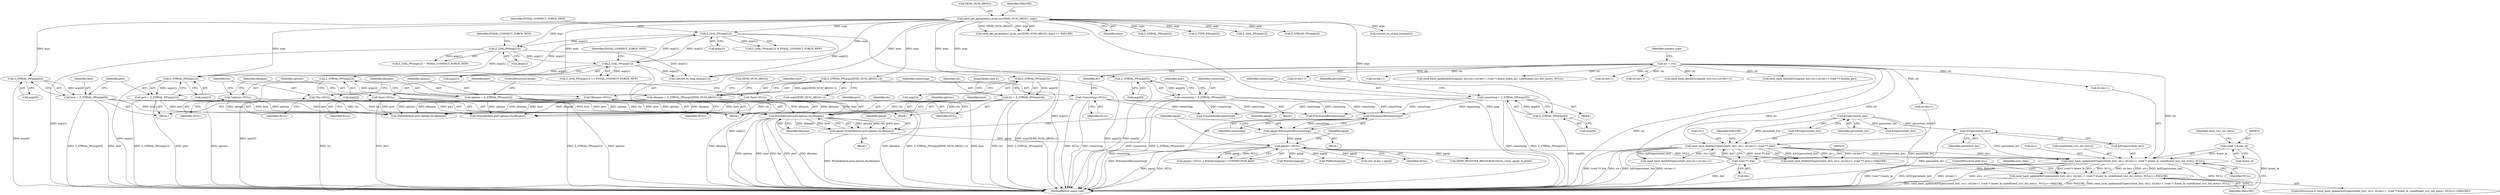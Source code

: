 digraph "0_php_4435b9142ff9813845d5c97ab29a5d637bedb257_5@API" {
"1000601" [label="(Call,zend_hash_update(&EG(persistent_list), str.c, str.len+1, (void *) &new_le, sizeof(zend_rsrc_list_entry), NULL))"];
"1000510" [label="(Call,zend_hash_find(&EG(persistent_list), str.c, str.len+1, (void **) &le))"];
"1000512" [label="(Call,EG(persistent_list))"];
"1000324" [label="(Call,str = {0})"];
"1000522" [label="(Call,(void **) &le)"];
"1000603" [label="(Call,EG(persistent_list))"];
"1000613" [label="(Call,(void *) &new_le)"];
"1000576" [label="(Call,pgsql==NULL)"];
"1000566" [label="(Call,pgsql=PQsetdb(host,port,options,tty,dbname))"];
"1000568" [label="(Call,PQsetdb(host,port,options,tty,dbname))"];
"1000299" [label="(Call,*host=NULL)"];
"1000463" [label="(Call,host = Z_STRVAL_PP(args[0]))"];
"1000465" [label="(Call,Z_STRVAL_PP(args[0]))"];
"1000343" [label="(Call,zend_get_parameters_array_ex(ZEND_NUM_ARGS(), args))"];
"1000303" [label="(Call,*port=NULL)"];
"1000469" [label="(Call,port = Z_STRVAL_PP(args[1]))"];
"1000471" [label="(Call,Z_STRVAL_PP(args[1]))"];
"1000391" [label="(Call,Z_LVAL_PP(args[1]))"];
"1000381" [label="(Call,Z_LVAL_PP(args[1]))"];
"1000401" [label="(Call,Z_LVAL_PP(args[1]))"];
"1000494" [label="(Call,options = Z_STRVAL_PP(args[2]))"];
"1000496" [label="(Call,Z_STRVAL_PP(args[2]))"];
"1000307" [label="(Call,*options=NULL)"];
"1000311" [label="(Call,*tty=NULL)"];
"1000487" [label="(Call,tty = Z_STRVAL_PP(args[3]))"];
"1000489" [label="(Call,Z_STRVAL_PP(args[3]))"];
"1000315" [label="(Call,*dbname=NULL)"];
"1000475" [label="(Call,dbname = Z_STRVAL_PP(args[ZEND_NUM_ARGS()-1]))"];
"1000477" [label="(Call,Z_STRVAL_PP(args[ZEND_NUM_ARGS()-1]))"];
"1000560" [label="(Call,pgsql=PQconnectdb(connstring))"];
"1000562" [label="(Call,PQconnectdb(connstring))"];
"1000433" [label="(Call,connstring = Z_STRVAL_PP(args[0]))"];
"1000435" [label="(Call,Z_STRVAL_PP(args[0]))"];
"1000445" [label="(Call,connstring = Z_STRVAL_PP(args[0]))"];
"1000447" [label="(Call,Z_STRVAL_PP(args[0]))"];
"1000319" [label="(Call,*connstring=NULL)"];
"1000600" [label="(Call,zend_hash_update(&EG(persistent_list), str.c, str.len+1, (void *) &new_le, sizeof(zend_rsrc_list_entry), NULL)==FAILURE)"];
"1000465" [label="(Call,Z_STRVAL_PP(args[0]))"];
"1000381" [label="(Call,Z_LVAL_PP(args[1]))"];
"1000500" [label="(ControlStructure,break;)"];
"1000484" [label="(Call,ZEND_NUM_ARGS())"];
"1000710" [label="(Call,zend_hash_del(&EG(persistent_list),str.c,str.len+1))"];
"1000566" [label="(Call,pgsql=PQsetdb(host,port,options,tty,dbname))"];
"1000330" [label="(Identifier,connect_type)"];
"1000613" [label="(Call,(void *) &new_le)"];
"1000570" [label="(Identifier,port)"];
"1000462" [label="(Block,)"];
"1000472" [label="(Call,args[1])"];
"1000300" [label="(Identifier,host)"];
"1000572" [label="(Identifier,tty)"];
"1000447" [label="(Call,Z_STRVAL_PP(args[0]))"];
"1000497" [label="(Call,args[2])"];
"1000478" [label="(Call,args[ZEND_NUM_ARGS()-1])"];
"1000317" [label="(Identifier,NULL)"];
"1000571" [label="(Identifier,options)"];
"1000471" [label="(Call,Z_STRVAL_PP(args[1]))"];
"1000513" [label="(Identifier,persistent_list)"];
"1000861" [label="(Call,PQconnectdb(connstring))"];
"1000297" [label="(Block,)"];
"1000342" [label="(Call,zend_get_parameters_array_ex(ZEND_NUM_ARGS(), args) == FAILURE)"];
"1000962" [label="(MethodReturn,static void)"];
"1000620" [label="(Identifier,FAILURE)"];
"1000567" [label="(Identifier,pgsql)"];
"1000345" [label="(Identifier,args)"];
"1000605" [label="(Call,str.c)"];
"1000560" [label="(Call,pgsql=PQconnectdb(connstring))"];
"1000392" [label="(Call,args[1])"];
"1000576" [label="(Call,pgsql==NULL)"];
"1000867" [label="(Call,PQsetdb(host,port,options,tty,dbname))"];
"1000488" [label="(Identifier,tty)"];
"1000684" [label="(Call,PQsetdb(host,port,options,tty,dbname))"];
"1000615" [label="(Call,&new_le)"];
"1000477" [label="(Call,Z_STRVAL_PP(args[ZEND_NUM_ARGS()-1]))"];
"1000385" [label="(Identifier,PGSQL_CONNECT_FORCE_NEW)"];
"1000581" [label="(Identifier,pgsql)"];
"1000514" [label="(Call,str.c)"];
"1000400" [label="(Call,Z_LVAL_PP(args[1]) ^ PGSQL_CONNECT_FORCE_NEW)"];
"1000578" [label="(Identifier,NULL)"];
"1000602" [label="(Call,&EG(persistent_list))"];
"1000344" [label="(Call,ZEND_NUM_ARGS())"];
"1000391" [label="(Call,Z_LVAL_PP(args[1]))"];
"1000320" [label="(Identifier,connstring)"];
"1000510" [label="(Call,zend_hash_find(&EG(persistent_list), str.c, str.len+1, (void **) &le))"];
"1000445" [label="(Call,connstring = Z_STRVAL_PP(args[0]))"];
"1000750" [label="(Call,ZEND_REGISTER_RESOURCE(return_value, pgsql, le_plink))"];
"1000417" [label="(Call,Z_STRVAL_PP(args[i]))"];
"1000405" [label="(Identifier,PGSQL_CONNECT_FORCE_NEW)"];
"1000325" [label="(Identifier,str)"];
"1000312" [label="(Identifier,tty)"];
"1000712" [label="(Call,EG(persistent_list))"];
"1000772" [label="(Call,str.len+1)"];
"1000346" [label="(Identifier,FAILURE)"];
"1000512" [label="(Call,EG(persistent_list))"];
"1000469" [label="(Call,port = Z_STRVAL_PP(args[1]))"];
"1000475" [label="(Call,dbname = Z_STRVAL_PP(args[ZEND_NUM_ARGS()-1]))"];
"1000608" [label="(Call,str.len+1)"];
"1000717" [label="(Call,str.len+1)"];
"1000470" [label="(Identifier,port)"];
"1000305" [label="(Identifier,NULL)"];
"1000575" [label="(Call,pgsql==NULL || PQstatus(pgsql)==CONNECTION_BAD)"];
"1000324" [label="(Call,str = {0})"];
"1000489" [label="(Call,Z_STRVAL_PP(args[3]))"];
"1000910" [label="(Call,zend_hash_update(&EG(regular_list),str.c,str.len+1,(void *) &new_index_ptr, sizeof(zend_rsrc_list_entry), NULL))"];
"1000303" [label="(Call,*port=NULL)"];
"1000463" [label="(Call,host = Z_STRVAL_PP(args[0]))"];
"1000432" [label="(Block,)"];
"1000600" [label="(Call,zend_hash_update(&EG(persistent_list), str.c, str.len+1, (void *) &new_le, sizeof(zend_rsrc_list_entry), NULL)==FAILURE)"];
"1000503" [label="(Identifier,persistent)"];
"1000569" [label="(Identifier,host)"];
"1000373" [label="(Call,Z_TYPE_PP(args[i]))"];
"1000563" [label="(Identifier,connstring)"];
"1000565" [label="(Block,)"];
"1000457" [label="(Call,Z_LVAL_PP(args[1]))"];
"1000315" [label="(Call,*dbname=NULL)"];
"1000559" [label="(Block,)"];
"1000466" [label="(Call,args[0])"];
"1000395" [label="(Identifier,PGSQL_CONNECT_FORCE_NEW)"];
"1000619" [label="(Identifier,NULL)"];
"1000308" [label="(Identifier,options)"];
"1000464" [label="(Identifier,host)"];
"1000421" [label="(Call,Z_STRLEN_PP(args[i]))"];
"1000837" [label="(Call,str.len+1)"];
"1000311" [label="(Call,*tty=NULL)"];
"1000493" [label="(JumpTarget,case 4:)"];
"1000577" [label="(Identifier,pgsql)"];
"1000496" [label="(Call,Z_STRVAL_PP(args[2]))"];
"1000522" [label="(Call,(void **) &le)"];
"1000511" [label="(Call,&EG(persistent_list))"];
"1000382" [label="(Call,args[1])"];
"1000601" [label="(Call,zend_hash_update(&EG(persistent_list), str.c, str.len+1, (void *) &new_le, sizeof(zend_rsrc_list_entry), NULL))"];
"1000494" [label="(Call,options = Z_STRVAL_PP(args[2]))"];
"1000580" [label="(Call,PQstatus(pgsql))"];
"1000495" [label="(Identifier,options)"];
"1000309" [label="(Identifier,NULL)"];
"1000433" [label="(Call,connstring = Z_STRVAL_PP(args[0]))"];
"1000304" [label="(Identifier,port)"];
"1000617" [label="(Call,sizeof(zend_rsrc_list_entry))"];
"1000604" [label="(Identifier,persistent_list)"];
"1000509" [label="(Call,zend_hash_find(&EG(persistent_list), str.c, str.len+1, (void **) &le)==FAILURE)"];
"1000307" [label="(Call,*options=NULL)"];
"1000562" [label="(Call,PQconnectdb(connstring))"];
"1000390" [label="(Call,Z_LVAL_PP(args[1]) & PGSQL_CONNECT_FORCE_NEW)"];
"1000587" [label="(Call,PQfinish(pgsql))"];
"1000487" [label="(Call,tty = Z_STRVAL_PP(args[3]))"];
"1000380" [label="(Call,Z_LVAL_PP(args[1]) == PGSQL_CONNECT_FORCE_NEW)"];
"1000451" [label="(Call,convert_to_long_ex(args[1]))"];
"1000476" [label="(Identifier,dbname)"];
"1000603" [label="(Call,EG(persistent_list))"];
"1000299" [label="(Call,*host=NULL)"];
"1000490" [label="(Call,args[3])"];
"1000594" [label="(Call,new_le.ptr = pgsql)"];
"1000446" [label="(Identifier,connstring)"];
"1000321" [label="(Identifier,NULL)"];
"1000526" [label="(Identifier,FAILURE)"];
"1000618" [label="(Identifier,zend_rsrc_list_entry)"];
"1000316" [label="(Identifier,dbname)"];
"1000436" [label="(Call,args[0])"];
"1000319" [label="(Call,*connstring=NULL)"];
"1000622" [label="(ControlStructure,goto err;)"];
"1000301" [label="(Identifier,NULL)"];
"1000517" [label="(Call,str.len+1)"];
"1000406" [label="(Call,convert_to_string_ex(args[i]))"];
"1000485" [label="(Block,)"];
"1000401" [label="(Call,Z_LVAL_PP(args[1]))"];
"1000313" [label="(Identifier,NULL)"];
"1000573" [label="(Identifier,dbname)"];
"1000448" [label="(Call,args[0])"];
"1000917" [label="(Call,str.len+1)"];
"1000561" [label="(Identifier,pgsql)"];
"1000524" [label="(Call,&le)"];
"1000453" [label="(Identifier,args)"];
"1000444" [label="(Block,)"];
"1000599" [label="(ControlStructure,if (zend_hash_update(&EG(persistent_list), str.c, str.len+1, (void *) &new_le, sizeof(zend_rsrc_list_entry), NULL)==FAILURE))"];
"1000676" [label="(Call,PQconnectdb(connstring))"];
"1000343" [label="(Call,zend_get_parameters_array_ex(ZEND_NUM_ARGS(), args))"];
"1000434" [label="(Identifier,connstring)"];
"1000830" [label="(Call,zend_hash_del(&EG(regular_list),str.c,str.len+1))"];
"1000402" [label="(Call,args[1])"];
"1000435" [label="(Call,Z_STRVAL_PP(args[0]))"];
"1000625" [label="(Identifier,num_links)"];
"1000568" [label="(Call,PQsetdb(host,port,options,tty,dbname))"];
"1000765" [label="(Call,zend_hash_find(&EG(regular_list),str.c,str.len+1,(void **) &index_ptr))"];
"1000601" -> "1000600"  [label="AST: "];
"1000601" -> "1000619"  [label="CFG: "];
"1000602" -> "1000601"  [label="AST: "];
"1000605" -> "1000601"  [label="AST: "];
"1000608" -> "1000601"  [label="AST: "];
"1000613" -> "1000601"  [label="AST: "];
"1000617" -> "1000601"  [label="AST: "];
"1000619" -> "1000601"  [label="AST: "];
"1000620" -> "1000601"  [label="CFG: "];
"1000601" -> "1000962"  [label="DDG: (void *) &new_le"];
"1000601" -> "1000962"  [label="DDG: &EG(persistent_list)"];
"1000601" -> "1000962"  [label="DDG: str.len+1"];
"1000601" -> "1000962"  [label="DDG: str.c"];
"1000601" -> "1000962"  [label="DDG: NULL"];
"1000601" -> "1000600"  [label="DDG: NULL"];
"1000601" -> "1000600"  [label="DDG: str.len+1"];
"1000601" -> "1000600"  [label="DDG: str.c"];
"1000601" -> "1000600"  [label="DDG: &EG(persistent_list)"];
"1000601" -> "1000600"  [label="DDG: (void *) &new_le"];
"1000510" -> "1000601"  [label="DDG: &EG(persistent_list)"];
"1000510" -> "1000601"  [label="DDG: str.c"];
"1000603" -> "1000601"  [label="DDG: persistent_list"];
"1000324" -> "1000601"  [label="DDG: str"];
"1000613" -> "1000601"  [label="DDG: &new_le"];
"1000576" -> "1000601"  [label="DDG: NULL"];
"1000510" -> "1000509"  [label="AST: "];
"1000510" -> "1000522"  [label="CFG: "];
"1000511" -> "1000510"  [label="AST: "];
"1000514" -> "1000510"  [label="AST: "];
"1000517" -> "1000510"  [label="AST: "];
"1000522" -> "1000510"  [label="AST: "];
"1000526" -> "1000510"  [label="CFG: "];
"1000510" -> "1000962"  [label="DDG: (void **) &le"];
"1000510" -> "1000962"  [label="DDG: str.c"];
"1000510" -> "1000962"  [label="DDG: &EG(persistent_list)"];
"1000510" -> "1000962"  [label="DDG: str.len+1"];
"1000510" -> "1000509"  [label="DDG: &EG(persistent_list)"];
"1000510" -> "1000509"  [label="DDG: str.c"];
"1000510" -> "1000509"  [label="DDG: str.len+1"];
"1000510" -> "1000509"  [label="DDG: (void **) &le"];
"1000512" -> "1000510"  [label="DDG: persistent_list"];
"1000324" -> "1000510"  [label="DDG: str"];
"1000522" -> "1000510"  [label="DDG: &le"];
"1000510" -> "1000710"  [label="DDG: &EG(persistent_list)"];
"1000510" -> "1000710"  [label="DDG: str.c"];
"1000512" -> "1000511"  [label="AST: "];
"1000512" -> "1000513"  [label="CFG: "];
"1000513" -> "1000512"  [label="AST: "];
"1000511" -> "1000512"  [label="CFG: "];
"1000512" -> "1000962"  [label="DDG: persistent_list"];
"1000512" -> "1000603"  [label="DDG: persistent_list"];
"1000512" -> "1000712"  [label="DDG: persistent_list"];
"1000324" -> "1000297"  [label="AST: "];
"1000324" -> "1000325"  [label="CFG: "];
"1000325" -> "1000324"  [label="AST: "];
"1000330" -> "1000324"  [label="CFG: "];
"1000324" -> "1000962"  [label="DDG: str"];
"1000324" -> "1000517"  [label="DDG: str"];
"1000324" -> "1000608"  [label="DDG: str"];
"1000324" -> "1000710"  [label="DDG: str"];
"1000324" -> "1000717"  [label="DDG: str"];
"1000324" -> "1000765"  [label="DDG: str"];
"1000324" -> "1000772"  [label="DDG: str"];
"1000324" -> "1000830"  [label="DDG: str"];
"1000324" -> "1000837"  [label="DDG: str"];
"1000324" -> "1000910"  [label="DDG: str"];
"1000324" -> "1000917"  [label="DDG: str"];
"1000522" -> "1000524"  [label="CFG: "];
"1000523" -> "1000522"  [label="AST: "];
"1000524" -> "1000522"  [label="AST: "];
"1000522" -> "1000962"  [label="DDG: &le"];
"1000603" -> "1000602"  [label="AST: "];
"1000603" -> "1000604"  [label="CFG: "];
"1000604" -> "1000603"  [label="AST: "];
"1000602" -> "1000603"  [label="CFG: "];
"1000603" -> "1000962"  [label="DDG: persistent_list"];
"1000613" -> "1000615"  [label="CFG: "];
"1000614" -> "1000613"  [label="AST: "];
"1000615" -> "1000613"  [label="AST: "];
"1000618" -> "1000613"  [label="CFG: "];
"1000613" -> "1000962"  [label="DDG: &new_le"];
"1000576" -> "1000575"  [label="AST: "];
"1000576" -> "1000578"  [label="CFG: "];
"1000577" -> "1000576"  [label="AST: "];
"1000578" -> "1000576"  [label="AST: "];
"1000581" -> "1000576"  [label="CFG: "];
"1000575" -> "1000576"  [label="CFG: "];
"1000576" -> "1000962"  [label="DDG: pgsql"];
"1000576" -> "1000962"  [label="DDG: NULL"];
"1000576" -> "1000575"  [label="DDG: pgsql"];
"1000576" -> "1000575"  [label="DDG: NULL"];
"1000566" -> "1000576"  [label="DDG: pgsql"];
"1000560" -> "1000576"  [label="DDG: pgsql"];
"1000576" -> "1000580"  [label="DDG: pgsql"];
"1000576" -> "1000587"  [label="DDG: pgsql"];
"1000576" -> "1000594"  [label="DDG: pgsql"];
"1000576" -> "1000750"  [label="DDG: pgsql"];
"1000566" -> "1000565"  [label="AST: "];
"1000566" -> "1000568"  [label="CFG: "];
"1000567" -> "1000566"  [label="AST: "];
"1000568" -> "1000566"  [label="AST: "];
"1000577" -> "1000566"  [label="CFG: "];
"1000566" -> "1000962"  [label="DDG: PQsetdb(host,port,options,tty,dbname)"];
"1000568" -> "1000566"  [label="DDG: options"];
"1000568" -> "1000566"  [label="DDG: tty"];
"1000568" -> "1000566"  [label="DDG: port"];
"1000568" -> "1000566"  [label="DDG: dbname"];
"1000568" -> "1000566"  [label="DDG: host"];
"1000568" -> "1000573"  [label="CFG: "];
"1000569" -> "1000568"  [label="AST: "];
"1000570" -> "1000568"  [label="AST: "];
"1000571" -> "1000568"  [label="AST: "];
"1000572" -> "1000568"  [label="AST: "];
"1000573" -> "1000568"  [label="AST: "];
"1000568" -> "1000962"  [label="DDG: options"];
"1000568" -> "1000962"  [label="DDG: host"];
"1000568" -> "1000962"  [label="DDG: tty"];
"1000568" -> "1000962"  [label="DDG: port"];
"1000568" -> "1000962"  [label="DDG: dbname"];
"1000299" -> "1000568"  [label="DDG: host"];
"1000463" -> "1000568"  [label="DDG: host"];
"1000303" -> "1000568"  [label="DDG: port"];
"1000469" -> "1000568"  [label="DDG: port"];
"1000494" -> "1000568"  [label="DDG: options"];
"1000307" -> "1000568"  [label="DDG: options"];
"1000311" -> "1000568"  [label="DDG: tty"];
"1000487" -> "1000568"  [label="DDG: tty"];
"1000315" -> "1000568"  [label="DDG: dbname"];
"1000475" -> "1000568"  [label="DDG: dbname"];
"1000299" -> "1000297"  [label="AST: "];
"1000299" -> "1000301"  [label="CFG: "];
"1000300" -> "1000299"  [label="AST: "];
"1000301" -> "1000299"  [label="AST: "];
"1000304" -> "1000299"  [label="CFG: "];
"1000299" -> "1000962"  [label="DDG: host"];
"1000299" -> "1000684"  [label="DDG: host"];
"1000299" -> "1000867"  [label="DDG: host"];
"1000463" -> "1000462"  [label="AST: "];
"1000463" -> "1000465"  [label="CFG: "];
"1000464" -> "1000463"  [label="AST: "];
"1000465" -> "1000463"  [label="AST: "];
"1000470" -> "1000463"  [label="CFG: "];
"1000463" -> "1000962"  [label="DDG: Z_STRVAL_PP(args[0])"];
"1000463" -> "1000962"  [label="DDG: host"];
"1000465" -> "1000463"  [label="DDG: args[0]"];
"1000463" -> "1000684"  [label="DDG: host"];
"1000463" -> "1000867"  [label="DDG: host"];
"1000465" -> "1000466"  [label="CFG: "];
"1000466" -> "1000465"  [label="AST: "];
"1000465" -> "1000962"  [label="DDG: args[0]"];
"1000343" -> "1000465"  [label="DDG: args"];
"1000343" -> "1000342"  [label="AST: "];
"1000343" -> "1000345"  [label="CFG: "];
"1000344" -> "1000343"  [label="AST: "];
"1000345" -> "1000343"  [label="AST: "];
"1000346" -> "1000343"  [label="CFG: "];
"1000343" -> "1000962"  [label="DDG: args"];
"1000343" -> "1000342"  [label="DDG: ZEND_NUM_ARGS()"];
"1000343" -> "1000342"  [label="DDG: args"];
"1000343" -> "1000373"  [label="DDG: args"];
"1000343" -> "1000381"  [label="DDG: args"];
"1000343" -> "1000391"  [label="DDG: args"];
"1000343" -> "1000401"  [label="DDG: args"];
"1000343" -> "1000406"  [label="DDG: args"];
"1000343" -> "1000417"  [label="DDG: args"];
"1000343" -> "1000421"  [label="DDG: args"];
"1000343" -> "1000435"  [label="DDG: args"];
"1000343" -> "1000447"  [label="DDG: args"];
"1000343" -> "1000451"  [label="DDG: args"];
"1000343" -> "1000457"  [label="DDG: args"];
"1000343" -> "1000471"  [label="DDG: args"];
"1000343" -> "1000477"  [label="DDG: args"];
"1000343" -> "1000489"  [label="DDG: args"];
"1000343" -> "1000496"  [label="DDG: args"];
"1000303" -> "1000297"  [label="AST: "];
"1000303" -> "1000305"  [label="CFG: "];
"1000304" -> "1000303"  [label="AST: "];
"1000305" -> "1000303"  [label="AST: "];
"1000308" -> "1000303"  [label="CFG: "];
"1000303" -> "1000962"  [label="DDG: port"];
"1000303" -> "1000684"  [label="DDG: port"];
"1000303" -> "1000867"  [label="DDG: port"];
"1000469" -> "1000462"  [label="AST: "];
"1000469" -> "1000471"  [label="CFG: "];
"1000470" -> "1000469"  [label="AST: "];
"1000471" -> "1000469"  [label="AST: "];
"1000476" -> "1000469"  [label="CFG: "];
"1000469" -> "1000962"  [label="DDG: Z_STRVAL_PP(args[1])"];
"1000469" -> "1000962"  [label="DDG: port"];
"1000471" -> "1000469"  [label="DDG: args[1]"];
"1000469" -> "1000684"  [label="DDG: port"];
"1000469" -> "1000867"  [label="DDG: port"];
"1000471" -> "1000472"  [label="CFG: "];
"1000472" -> "1000471"  [label="AST: "];
"1000471" -> "1000962"  [label="DDG: args[1]"];
"1000391" -> "1000471"  [label="DDG: args[1]"];
"1000401" -> "1000471"  [label="DDG: args[1]"];
"1000381" -> "1000471"  [label="DDG: args[1]"];
"1000391" -> "1000390"  [label="AST: "];
"1000391" -> "1000392"  [label="CFG: "];
"1000392" -> "1000391"  [label="AST: "];
"1000395" -> "1000391"  [label="CFG: "];
"1000391" -> "1000962"  [label="DDG: args[1]"];
"1000391" -> "1000381"  [label="DDG: args[1]"];
"1000391" -> "1000390"  [label="DDG: args[1]"];
"1000381" -> "1000391"  [label="DDG: args[1]"];
"1000391" -> "1000401"  [label="DDG: args[1]"];
"1000391" -> "1000451"  [label="DDG: args[1]"];
"1000381" -> "1000380"  [label="AST: "];
"1000381" -> "1000382"  [label="CFG: "];
"1000382" -> "1000381"  [label="AST: "];
"1000385" -> "1000381"  [label="CFG: "];
"1000381" -> "1000962"  [label="DDG: args[1]"];
"1000381" -> "1000380"  [label="DDG: args[1]"];
"1000401" -> "1000381"  [label="DDG: args[1]"];
"1000381" -> "1000451"  [label="DDG: args[1]"];
"1000401" -> "1000400"  [label="AST: "];
"1000401" -> "1000402"  [label="CFG: "];
"1000402" -> "1000401"  [label="AST: "];
"1000405" -> "1000401"  [label="CFG: "];
"1000401" -> "1000962"  [label="DDG: args[1]"];
"1000401" -> "1000400"  [label="DDG: args[1]"];
"1000401" -> "1000451"  [label="DDG: args[1]"];
"1000494" -> "1000485"  [label="AST: "];
"1000494" -> "1000496"  [label="CFG: "];
"1000495" -> "1000494"  [label="AST: "];
"1000496" -> "1000494"  [label="AST: "];
"1000500" -> "1000494"  [label="CFG: "];
"1000494" -> "1000962"  [label="DDG: Z_STRVAL_PP(args[2])"];
"1000494" -> "1000962"  [label="DDG: options"];
"1000496" -> "1000494"  [label="DDG: args[2]"];
"1000494" -> "1000684"  [label="DDG: options"];
"1000494" -> "1000867"  [label="DDG: options"];
"1000496" -> "1000497"  [label="CFG: "];
"1000497" -> "1000496"  [label="AST: "];
"1000496" -> "1000962"  [label="DDG: args[2]"];
"1000307" -> "1000297"  [label="AST: "];
"1000307" -> "1000309"  [label="CFG: "];
"1000308" -> "1000307"  [label="AST: "];
"1000309" -> "1000307"  [label="AST: "];
"1000312" -> "1000307"  [label="CFG: "];
"1000307" -> "1000962"  [label="DDG: options"];
"1000307" -> "1000684"  [label="DDG: options"];
"1000307" -> "1000867"  [label="DDG: options"];
"1000311" -> "1000297"  [label="AST: "];
"1000311" -> "1000313"  [label="CFG: "];
"1000312" -> "1000311"  [label="AST: "];
"1000313" -> "1000311"  [label="AST: "];
"1000316" -> "1000311"  [label="CFG: "];
"1000311" -> "1000962"  [label="DDG: tty"];
"1000311" -> "1000684"  [label="DDG: tty"];
"1000311" -> "1000867"  [label="DDG: tty"];
"1000487" -> "1000485"  [label="AST: "];
"1000487" -> "1000489"  [label="CFG: "];
"1000488" -> "1000487"  [label="AST: "];
"1000489" -> "1000487"  [label="AST: "];
"1000493" -> "1000487"  [label="CFG: "];
"1000487" -> "1000962"  [label="DDG: Z_STRVAL_PP(args[3])"];
"1000487" -> "1000962"  [label="DDG: tty"];
"1000489" -> "1000487"  [label="DDG: args[3]"];
"1000487" -> "1000684"  [label="DDG: tty"];
"1000487" -> "1000867"  [label="DDG: tty"];
"1000489" -> "1000490"  [label="CFG: "];
"1000490" -> "1000489"  [label="AST: "];
"1000489" -> "1000962"  [label="DDG: args[3]"];
"1000315" -> "1000297"  [label="AST: "];
"1000315" -> "1000317"  [label="CFG: "];
"1000316" -> "1000315"  [label="AST: "];
"1000317" -> "1000315"  [label="AST: "];
"1000320" -> "1000315"  [label="CFG: "];
"1000315" -> "1000962"  [label="DDG: dbname"];
"1000315" -> "1000684"  [label="DDG: dbname"];
"1000315" -> "1000867"  [label="DDG: dbname"];
"1000475" -> "1000462"  [label="AST: "];
"1000475" -> "1000477"  [label="CFG: "];
"1000476" -> "1000475"  [label="AST: "];
"1000477" -> "1000475"  [label="AST: "];
"1000484" -> "1000475"  [label="CFG: "];
"1000475" -> "1000962"  [label="DDG: dbname"];
"1000475" -> "1000962"  [label="DDG: Z_STRVAL_PP(args[ZEND_NUM_ARGS()-1])"];
"1000477" -> "1000475"  [label="DDG: args[ZEND_NUM_ARGS()-1]"];
"1000475" -> "1000684"  [label="DDG: dbname"];
"1000475" -> "1000867"  [label="DDG: dbname"];
"1000477" -> "1000478"  [label="CFG: "];
"1000478" -> "1000477"  [label="AST: "];
"1000477" -> "1000962"  [label="DDG: args[ZEND_NUM_ARGS()-1]"];
"1000560" -> "1000559"  [label="AST: "];
"1000560" -> "1000562"  [label="CFG: "];
"1000561" -> "1000560"  [label="AST: "];
"1000562" -> "1000560"  [label="AST: "];
"1000577" -> "1000560"  [label="CFG: "];
"1000560" -> "1000962"  [label="DDG: PQconnectdb(connstring)"];
"1000562" -> "1000560"  [label="DDG: connstring"];
"1000562" -> "1000563"  [label="CFG: "];
"1000563" -> "1000562"  [label="AST: "];
"1000562" -> "1000962"  [label="DDG: connstring"];
"1000433" -> "1000562"  [label="DDG: connstring"];
"1000445" -> "1000562"  [label="DDG: connstring"];
"1000319" -> "1000562"  [label="DDG: connstring"];
"1000433" -> "1000432"  [label="AST: "];
"1000433" -> "1000435"  [label="CFG: "];
"1000434" -> "1000433"  [label="AST: "];
"1000435" -> "1000433"  [label="AST: "];
"1000503" -> "1000433"  [label="CFG: "];
"1000433" -> "1000962"  [label="DDG: connstring"];
"1000433" -> "1000962"  [label="DDG: Z_STRVAL_PP(args[0])"];
"1000435" -> "1000433"  [label="DDG: args[0]"];
"1000433" -> "1000676"  [label="DDG: connstring"];
"1000433" -> "1000861"  [label="DDG: connstring"];
"1000435" -> "1000436"  [label="CFG: "];
"1000436" -> "1000435"  [label="AST: "];
"1000435" -> "1000962"  [label="DDG: args[0]"];
"1000445" -> "1000444"  [label="AST: "];
"1000445" -> "1000447"  [label="CFG: "];
"1000446" -> "1000445"  [label="AST: "];
"1000447" -> "1000445"  [label="AST: "];
"1000453" -> "1000445"  [label="CFG: "];
"1000445" -> "1000962"  [label="DDG: connstring"];
"1000445" -> "1000962"  [label="DDG: Z_STRVAL_PP(args[0])"];
"1000447" -> "1000445"  [label="DDG: args[0]"];
"1000445" -> "1000676"  [label="DDG: connstring"];
"1000445" -> "1000861"  [label="DDG: connstring"];
"1000447" -> "1000448"  [label="CFG: "];
"1000448" -> "1000447"  [label="AST: "];
"1000447" -> "1000962"  [label="DDG: args[0]"];
"1000319" -> "1000297"  [label="AST: "];
"1000319" -> "1000321"  [label="CFG: "];
"1000320" -> "1000319"  [label="AST: "];
"1000321" -> "1000319"  [label="AST: "];
"1000325" -> "1000319"  [label="CFG: "];
"1000319" -> "1000962"  [label="DDG: NULL"];
"1000319" -> "1000962"  [label="DDG: connstring"];
"1000319" -> "1000676"  [label="DDG: connstring"];
"1000319" -> "1000861"  [label="DDG: connstring"];
"1000600" -> "1000599"  [label="AST: "];
"1000600" -> "1000620"  [label="CFG: "];
"1000620" -> "1000600"  [label="AST: "];
"1000622" -> "1000600"  [label="CFG: "];
"1000625" -> "1000600"  [label="CFG: "];
"1000600" -> "1000962"  [label="DDG: zend_hash_update(&EG(persistent_list), str.c, str.len+1, (void *) &new_le, sizeof(zend_rsrc_list_entry), NULL)==FAILURE"];
"1000600" -> "1000962"  [label="DDG: FAILURE"];
"1000600" -> "1000962"  [label="DDG: zend_hash_update(&EG(persistent_list), str.c, str.len+1, (void *) &new_le, sizeof(zend_rsrc_list_entry), NULL)"];
"1000509" -> "1000600"  [label="DDG: FAILURE"];
}
